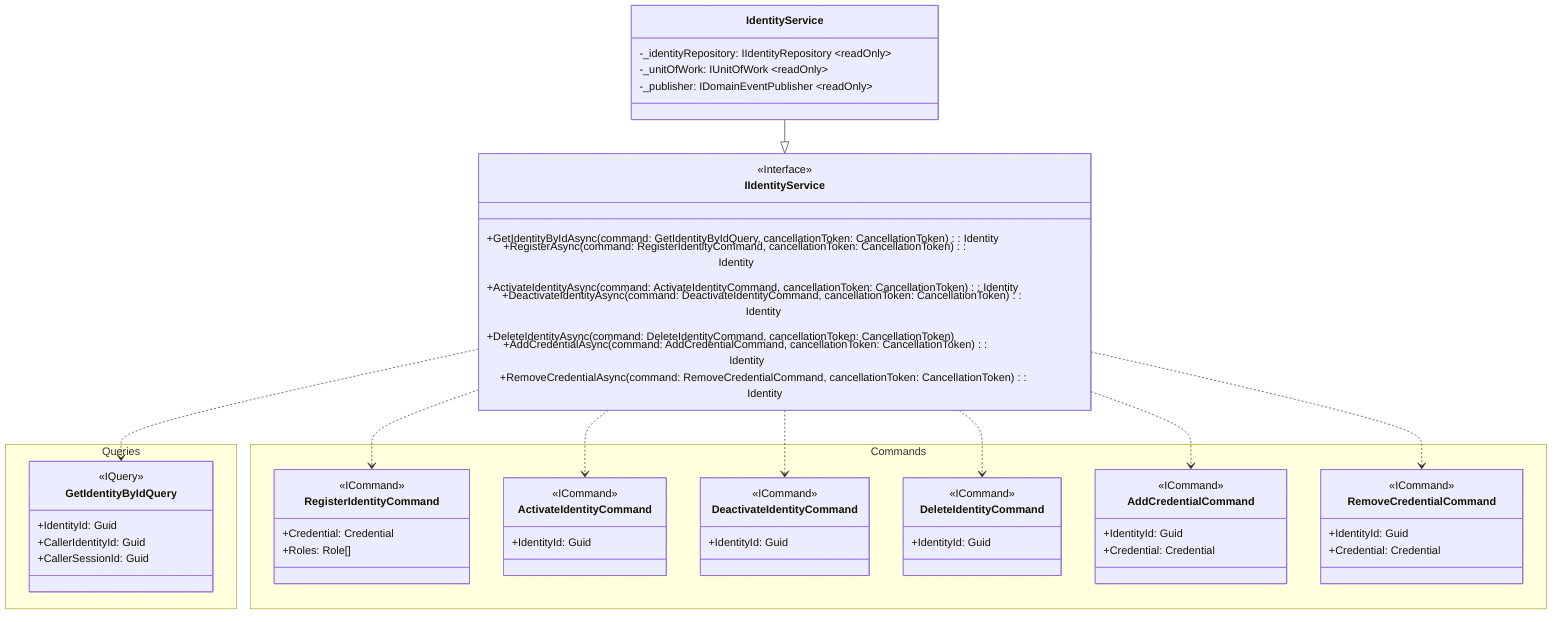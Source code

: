 classDiagram
    direction TB
    namespace Queries {
        class GetIdentityByIdQuery
    }
    namespace Commands {
        class RegisterIdentityCommand
        class ActivateIdentityCommand
        class DeactivateIdentityCommand
        class DeleteIdentityCommand
        class AddCredentialCommand
        class RemoveCredentialCommand
    }
    class IdentityService {
        -_identityRepository: IIdentityRepository ~readOnly~
        -_unitOfWork: IUnitOfWork ~readOnly~
        -_publisher: IDomainEventPublisher ~readOnly~
    }
    IdentityService --|> IIdentityService
    class IIdentityService {
        <<Interface>>
        +GetIdentityByIdAsync(command: GetIdentityByIdQuery, cancellationToken: CancellationToken): Identity
        +RegisterAsync(command: RegisterIdentityCommand, cancellationToken: CancellationToken): Identity
        +ActivateIdentityAsync(command: ActivateIdentityCommand, cancellationToken: CancellationToken): Identity
        +DeactivateIdentityAsync(command: DeactivateIdentityCommand, cancellationToken: CancellationToken): Identity
        +DeleteIdentityAsync(command: DeleteIdentityCommand, cancellationToken: CancellationToken)
        +AddCredentialAsync(command: AddCredentialCommand, cancellationToken: CancellationToken): Identity
        +RemoveCredentialAsync(command: RemoveCredentialCommand, cancellationToken: CancellationToken): Identity
    }

    class GetIdentityByIdQuery {
        <<IQuery>>
        +IdentityId: Guid
        +CallerIdentityId: Guid
        +CallerSessionId: Guid
    }
    IIdentityService ..> GetIdentityByIdQuery

    class RegisterIdentityCommand {
        <<ICommand>>
        +Credential: Credential
        +Roles: Role[]
    }
    IIdentityService ..> RegisterIdentityCommand

    class ActivateIdentityCommand {
        <<ICommand>>
        +IdentityId: Guid
    }
    IIdentityService ..> ActivateIdentityCommand

    class DeactivateIdentityCommand {
        <<ICommand>>
        +IdentityId: Guid
    }
    IIdentityService ..> DeactivateIdentityCommand

    class DeleteIdentityCommand {
        <<ICommand>>
        +IdentityId: Guid
    }
    IIdentityService ..> DeleteIdentityCommand

    class AddCredentialCommand {
        <<ICommand>>
        +IdentityId: Guid
        +Credential: Credential
    }
    IIdentityService ..> AddCredentialCommand

    class RemoveCredentialCommand {
        <<ICommand>>
        +IdentityId: Guid
        +Credential: Credential
    }
    IIdentityService ..> RemoveCredentialCommand